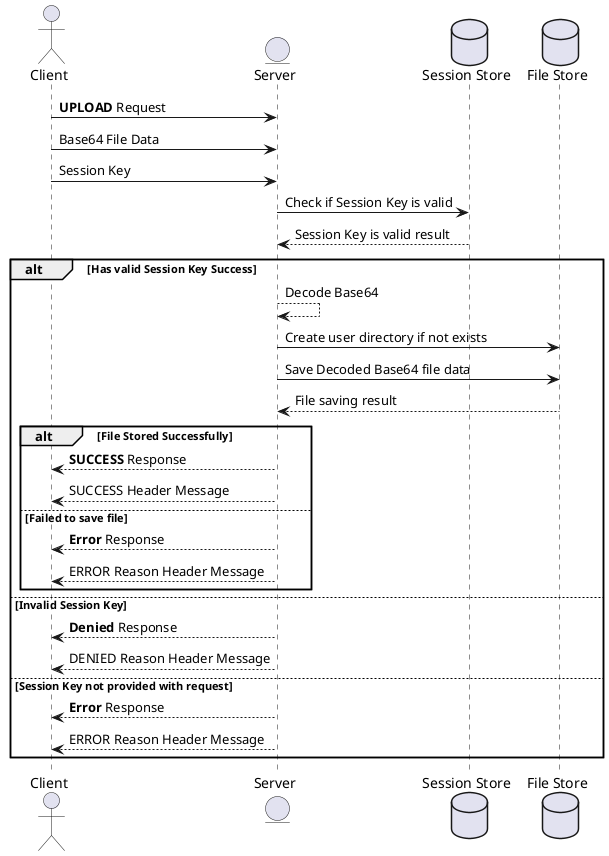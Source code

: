 @startuml
actor Client
entity Server
Database "Session Store"
Database "File Store"

Client -> Server: **UPLOAD** Request
Client -> Server: Base64 File Data
Client -> Server: Session Key

Server -> "Session Store": Check if Session Key is valid
"Session Store" --> Server: Session Key is valid result

alt Has valid Session Key Success
    Server --> Server: Decode Base64
    Server -> "File Store": Create user directory if not exists
    Server -> "File Store": Save Decoded Base64 file data
    "File Store" --> Server: File saving result

    alt File Stored Successfully
        Server --> Client: **SUCCESS** Response
        Server --> Client: SUCCESS Header Message
    else Failed to save file
        Server --> Client: **Error** Response
        Server --> Client: ERROR Reason Header Message
    end

else Invalid Session Key
    Server --> Client: **Denied** Response
    Server --> Client: DENIED Reason Header Message

else Session Key not provided with request
    Server --> Client: **Error** Response
    Server --> Client: ERROR Reason Header Message
end
@enduml